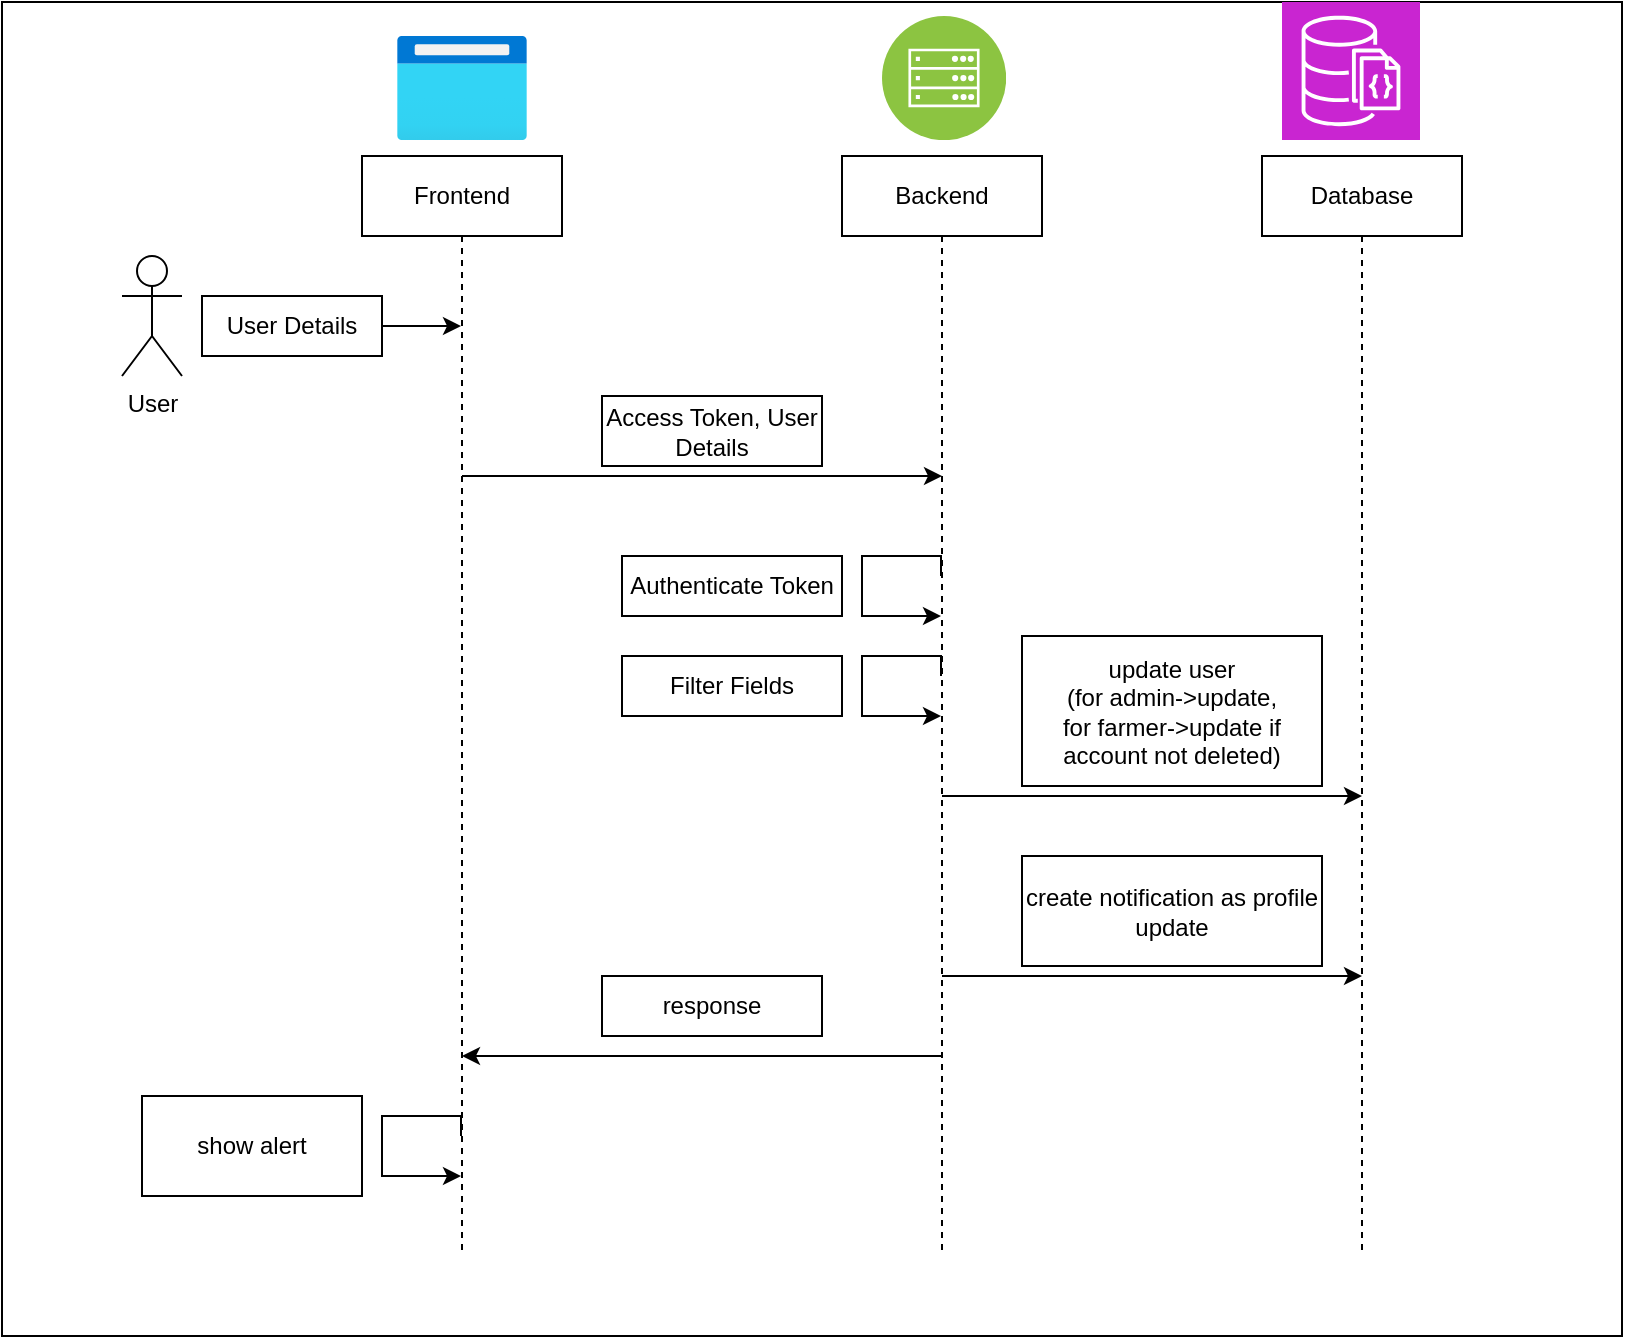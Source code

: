 <mxfile version="24.8.3">
  <diagram name="Page-1" id="TO6kB4z5MBMpsq3OqiZG">
    <mxGraphModel dx="1235" dy="655" grid="1" gridSize="10" guides="1" tooltips="1" connect="1" arrows="1" fold="1" page="1" pageScale="1" pageWidth="850" pageHeight="1100" math="0" shadow="0">
      <root>
        <mxCell id="0" />
        <mxCell id="1" parent="0" />
        <mxCell id="LtDhnLwFuxRkl0DAi3Px-10" value="" style="rounded=0;whiteSpace=wrap;html=1;" vertex="1" parent="1">
          <mxGeometry x="190" y="33" width="810" height="667" as="geometry" />
        </mxCell>
        <mxCell id="ds1MS7w25QjL1ORueq1j-7" style="edgeStyle=orthogonalEdgeStyle;rounded=0;orthogonalLoop=1;jettySize=auto;html=1;curved=0;" parent="1" edge="1">
          <mxGeometry relative="1" as="geometry">
            <Array as="points">
              <mxPoint x="510.5" y="270" />
              <mxPoint x="510.5" y="270" />
            </Array>
            <mxPoint x="420" y="270" as="sourcePoint" />
            <mxPoint x="660" y="270" as="targetPoint" />
          </mxGeometry>
        </mxCell>
        <mxCell id="ds1MS7w25QjL1ORueq1j-1" value="Frontend" style="shape=umlLifeline;perimeter=lifelinePerimeter;whiteSpace=wrap;html=1;container=1;dropTarget=0;collapsible=0;recursiveResize=0;outlineConnect=0;portConstraint=eastwest;newEdgeStyle={&quot;curved&quot;:0,&quot;rounded&quot;:0};" parent="1" vertex="1">
          <mxGeometry x="370" y="110" width="100" height="550" as="geometry" />
        </mxCell>
        <mxCell id="ds1MS7w25QjL1ORueq1j-14" style="edgeStyle=orthogonalEdgeStyle;rounded=0;orthogonalLoop=1;jettySize=auto;html=1;curved=0;" parent="1" edge="1">
          <mxGeometry relative="1" as="geometry">
            <Array as="points">
              <mxPoint x="730.5" y="430" />
              <mxPoint x="730.5" y="430" />
            </Array>
            <mxPoint x="660" y="430" as="sourcePoint" />
            <mxPoint x="870" y="430" as="targetPoint" />
          </mxGeometry>
        </mxCell>
        <mxCell id="ds1MS7w25QjL1ORueq1j-2" value="Backend" style="shape=umlLifeline;perimeter=lifelinePerimeter;whiteSpace=wrap;html=1;container=1;dropTarget=0;collapsible=0;recursiveResize=0;outlineConnect=0;portConstraint=eastwest;newEdgeStyle={&quot;curved&quot;:0,&quot;rounded&quot;:0};" parent="1" vertex="1">
          <mxGeometry x="610" y="110" width="100" height="550" as="geometry" />
        </mxCell>
        <mxCell id="ds1MS7w25QjL1ORueq1j-3" value="Database" style="shape=umlLifeline;perimeter=lifelinePerimeter;whiteSpace=wrap;html=1;container=1;dropTarget=0;collapsible=0;recursiveResize=0;outlineConnect=0;portConstraint=eastwest;newEdgeStyle={&quot;curved&quot;:0,&quot;rounded&quot;:0};" parent="1" vertex="1">
          <mxGeometry x="820" y="110" width="100" height="550" as="geometry" />
        </mxCell>
        <mxCell id="ds1MS7w25QjL1ORueq1j-4" value="User" style="shape=umlActor;verticalLabelPosition=bottom;verticalAlign=top;html=1;" parent="1" vertex="1">
          <mxGeometry x="250" y="160" width="30" height="60" as="geometry" />
        </mxCell>
        <mxCell id="ds1MS7w25QjL1ORueq1j-6" style="rounded=0;orthogonalLoop=1;jettySize=auto;html=1;" parent="1" target="ds1MS7w25QjL1ORueq1j-1" edge="1" source="LtDhnLwFuxRkl0DAi3Px-1">
          <mxGeometry relative="1" as="geometry">
            <mxPoint x="320" y="225" as="sourcePoint" />
          </mxGeometry>
        </mxCell>
        <mxCell id="ds1MS7w25QjL1ORueq1j-8" value="Access Token, User Details" style="html=1;whiteSpace=wrap;" parent="1" vertex="1">
          <mxGeometry x="490" y="230" width="110" height="35" as="geometry" />
        </mxCell>
        <mxCell id="ds1MS7w25QjL1ORueq1j-11" style="edgeStyle=orthogonalEdgeStyle;rounded=0;orthogonalLoop=1;jettySize=auto;html=1;curved=0;" parent="1" edge="1">
          <mxGeometry relative="1" as="geometry">
            <mxPoint x="659.5" y="320" as="sourcePoint" />
            <mxPoint x="659.5" y="340" as="targetPoint" />
            <Array as="points">
              <mxPoint x="620" y="310" />
            </Array>
          </mxGeometry>
        </mxCell>
        <mxCell id="ds1MS7w25QjL1ORueq1j-13" value="Authenticate Token" style="html=1;whiteSpace=wrap;" parent="1" vertex="1">
          <mxGeometry x="500" y="310" width="110" height="30" as="geometry" />
        </mxCell>
        <mxCell id="ds1MS7w25QjL1ORueq1j-17" value="update user&lt;div&gt;(for admin-&amp;gt;update,&lt;/div&gt;&lt;div&gt;for farmer-&amp;gt;update if account not deleted)&lt;/div&gt;" style="html=1;whiteSpace=wrap;" parent="1" vertex="1">
          <mxGeometry x="700" y="350" width="150" height="75" as="geometry" />
        </mxCell>
        <mxCell id="ds1MS7w25QjL1ORueq1j-18" style="edgeStyle=orthogonalEdgeStyle;rounded=0;orthogonalLoop=1;jettySize=auto;html=1;curved=0;" parent="1" edge="1">
          <mxGeometry relative="1" as="geometry">
            <mxPoint x="660" y="560" as="sourcePoint" />
            <mxPoint x="420" y="560" as="targetPoint" />
            <Array as="points">
              <mxPoint x="590.5" y="560" />
              <mxPoint x="590.5" y="560" />
            </Array>
          </mxGeometry>
        </mxCell>
        <mxCell id="ds1MS7w25QjL1ORueq1j-23" value="show alert" style="html=1;whiteSpace=wrap;" parent="1" vertex="1">
          <mxGeometry x="260" y="580" width="110" height="50" as="geometry" />
        </mxCell>
        <mxCell id="iVlFPtmmlEYchxga2JXQ-7" style="edgeStyle=orthogonalEdgeStyle;rounded=0;orthogonalLoop=1;jettySize=auto;html=1;curved=0;" parent="1" edge="1">
          <mxGeometry relative="1" as="geometry">
            <mxPoint x="419.5" y="600" as="sourcePoint" />
            <mxPoint x="419.5" y="620" as="targetPoint" />
            <Array as="points">
              <mxPoint x="380" y="590" />
            </Array>
          </mxGeometry>
        </mxCell>
        <mxCell id="B1_j8ZbPT3PzYgEqwr39-2" value="" style="image;aspect=fixed;html=1;points=[];align=center;fontSize=12;image=img/lib/azure2/general/Browser.svg;" parent="1" vertex="1">
          <mxGeometry x="387.5" y="50" width="65" height="52" as="geometry" />
        </mxCell>
        <mxCell id="B1_j8ZbPT3PzYgEqwr39-3" value="" style="image;aspect=fixed;perimeter=ellipsePerimeter;html=1;align=center;shadow=0;dashed=0;fontColor=#4277BB;labelBackgroundColor=default;fontSize=12;spacingTop=3;image=img/lib/ibm/infrastructure/mobile_backend.svg;" parent="1" vertex="1">
          <mxGeometry x="630" y="40" width="62" height="62" as="geometry" />
        </mxCell>
        <mxCell id="B1_j8ZbPT3PzYgEqwr39-4" value="" style="sketch=0;points=[[0,0,0],[0.25,0,0],[0.5,0,0],[0.75,0,0],[1,0,0],[0,1,0],[0.25,1,0],[0.5,1,0],[0.75,1,0],[1,1,0],[0,0.25,0],[0,0.5,0],[0,0.75,0],[1,0.25,0],[1,0.5,0],[1,0.75,0]];outlineConnect=0;fontColor=#232F3E;fillColor=#C925D1;strokeColor=#ffffff;dashed=0;verticalLabelPosition=bottom;verticalAlign=top;align=center;html=1;fontSize=12;fontStyle=0;aspect=fixed;shape=mxgraph.aws4.resourceIcon;resIcon=mxgraph.aws4.documentdb_with_mongodb_compatibility;" parent="1" vertex="1">
          <mxGeometry x="830" y="33" width="69" height="69" as="geometry" />
        </mxCell>
        <mxCell id="5JhnaXT9Y9rVh3wQFRMA-2" value="response" style="html=1;whiteSpace=wrap;" parent="1" vertex="1">
          <mxGeometry x="490" y="520" width="110" height="30" as="geometry" />
        </mxCell>
        <mxCell id="LtDhnLwFuxRkl0DAi3Px-1" value="User Details" style="html=1;whiteSpace=wrap;" vertex="1" parent="1">
          <mxGeometry x="290" y="180" width="90" height="30" as="geometry" />
        </mxCell>
        <mxCell id="LtDhnLwFuxRkl0DAi3Px-5" style="edgeStyle=orthogonalEdgeStyle;rounded=0;orthogonalLoop=1;jettySize=auto;html=1;curved=0;" edge="1" parent="1">
          <mxGeometry relative="1" as="geometry">
            <mxPoint x="659.5" y="370" as="sourcePoint" />
            <mxPoint x="659.5" y="390" as="targetPoint" />
            <Array as="points">
              <mxPoint x="620" y="360" />
            </Array>
          </mxGeometry>
        </mxCell>
        <mxCell id="LtDhnLwFuxRkl0DAi3Px-6" value="Filter Fields" style="html=1;whiteSpace=wrap;" vertex="1" parent="1">
          <mxGeometry x="500" y="360" width="110" height="30" as="geometry" />
        </mxCell>
        <mxCell id="LtDhnLwFuxRkl0DAi3Px-7" style="edgeStyle=orthogonalEdgeStyle;rounded=0;orthogonalLoop=1;jettySize=auto;html=1;curved=0;" edge="1" parent="1">
          <mxGeometry relative="1" as="geometry">
            <Array as="points">
              <mxPoint x="730.5" y="520" />
              <mxPoint x="730.5" y="520" />
            </Array>
            <mxPoint x="660" y="520" as="sourcePoint" />
            <mxPoint x="870" y="520" as="targetPoint" />
          </mxGeometry>
        </mxCell>
        <mxCell id="LtDhnLwFuxRkl0DAi3Px-8" value="create notification as profile update" style="html=1;whiteSpace=wrap;" vertex="1" parent="1">
          <mxGeometry x="700" y="460" width="150" height="55" as="geometry" />
        </mxCell>
      </root>
    </mxGraphModel>
  </diagram>
</mxfile>
